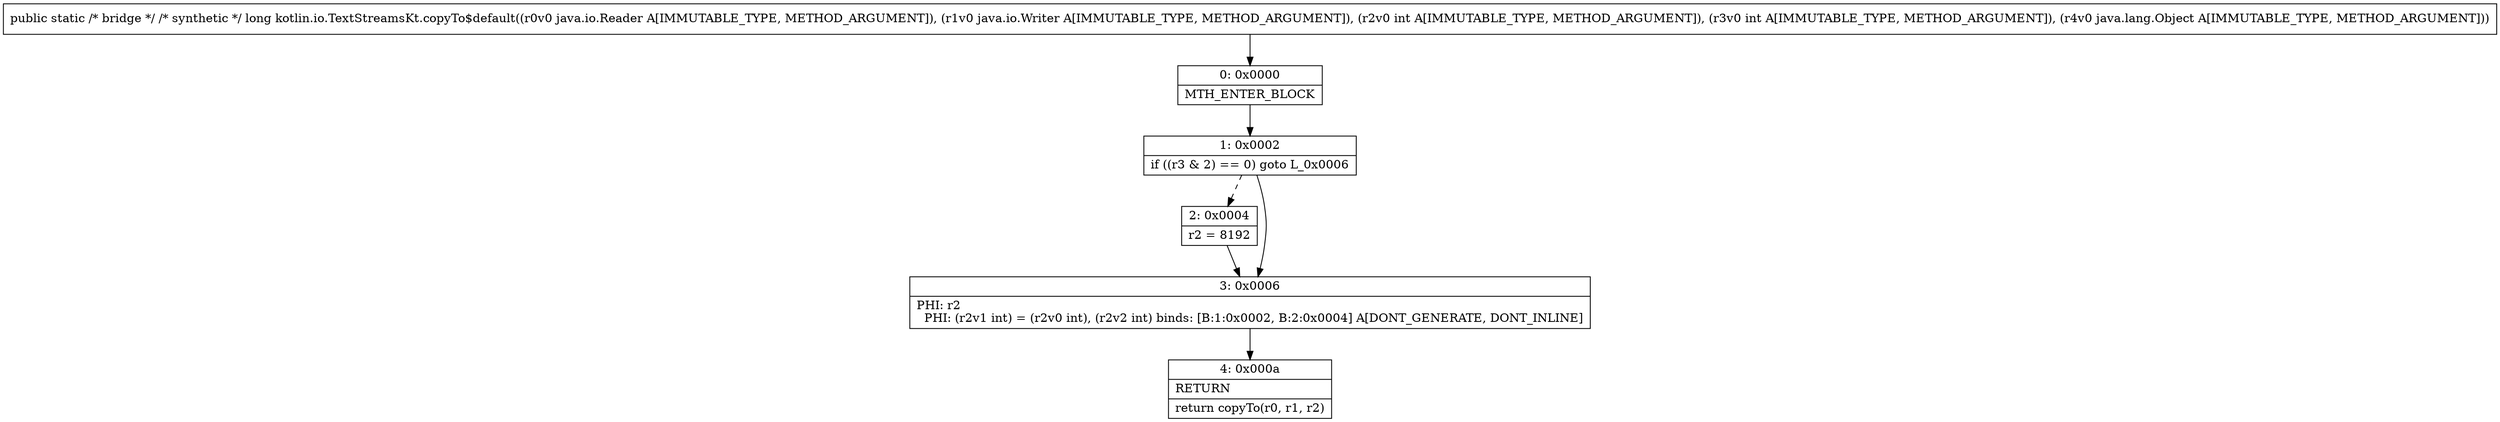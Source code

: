 digraph "CFG forkotlin.io.TextStreamsKt.copyTo$default(Ljava\/io\/Reader;Ljava\/io\/Writer;IILjava\/lang\/Object;)J" {
Node_0 [shape=record,label="{0\:\ 0x0000|MTH_ENTER_BLOCK\l}"];
Node_1 [shape=record,label="{1\:\ 0x0002|if ((r3 & 2) == 0) goto L_0x0006\l}"];
Node_2 [shape=record,label="{2\:\ 0x0004|r2 = 8192\l}"];
Node_3 [shape=record,label="{3\:\ 0x0006|PHI: r2 \l  PHI: (r2v1 int) = (r2v0 int), (r2v2 int) binds: [B:1:0x0002, B:2:0x0004] A[DONT_GENERATE, DONT_INLINE]\l}"];
Node_4 [shape=record,label="{4\:\ 0x000a|RETURN\l|return copyTo(r0, r1, r2)\l}"];
MethodNode[shape=record,label="{public static \/* bridge *\/ \/* synthetic *\/ long kotlin.io.TextStreamsKt.copyTo$default((r0v0 java.io.Reader A[IMMUTABLE_TYPE, METHOD_ARGUMENT]), (r1v0 java.io.Writer A[IMMUTABLE_TYPE, METHOD_ARGUMENT]), (r2v0 int A[IMMUTABLE_TYPE, METHOD_ARGUMENT]), (r3v0 int A[IMMUTABLE_TYPE, METHOD_ARGUMENT]), (r4v0 java.lang.Object A[IMMUTABLE_TYPE, METHOD_ARGUMENT])) }"];
MethodNode -> Node_0;
Node_0 -> Node_1;
Node_1 -> Node_2[style=dashed];
Node_1 -> Node_3;
Node_2 -> Node_3;
Node_3 -> Node_4;
}

